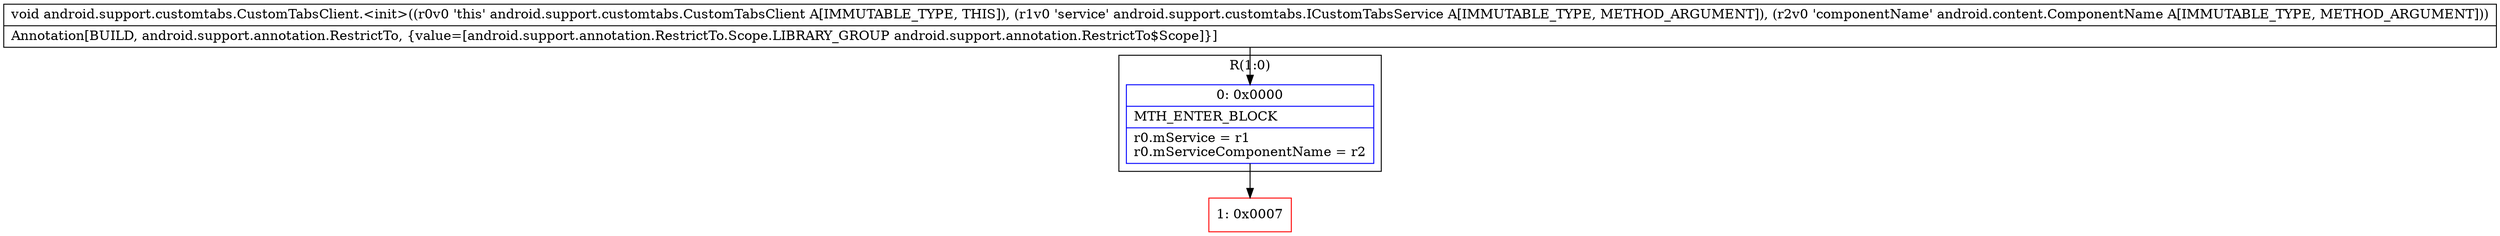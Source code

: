 digraph "CFG forandroid.support.customtabs.CustomTabsClient.\<init\>(Landroid\/support\/customtabs\/ICustomTabsService;Landroid\/content\/ComponentName;)V" {
subgraph cluster_Region_905607053 {
label = "R(1:0)";
node [shape=record,color=blue];
Node_0 [shape=record,label="{0\:\ 0x0000|MTH_ENTER_BLOCK\l|r0.mService = r1\lr0.mServiceComponentName = r2\l}"];
}
Node_1 [shape=record,color=red,label="{1\:\ 0x0007}"];
MethodNode[shape=record,label="{void android.support.customtabs.CustomTabsClient.\<init\>((r0v0 'this' android.support.customtabs.CustomTabsClient A[IMMUTABLE_TYPE, THIS]), (r1v0 'service' android.support.customtabs.ICustomTabsService A[IMMUTABLE_TYPE, METHOD_ARGUMENT]), (r2v0 'componentName' android.content.ComponentName A[IMMUTABLE_TYPE, METHOD_ARGUMENT]))  | Annotation[BUILD, android.support.annotation.RestrictTo, \{value=[android.support.annotation.RestrictTo.Scope.LIBRARY_GROUP android.support.annotation.RestrictTo$Scope]\}]\l}"];
MethodNode -> Node_0;
Node_0 -> Node_1;
}

